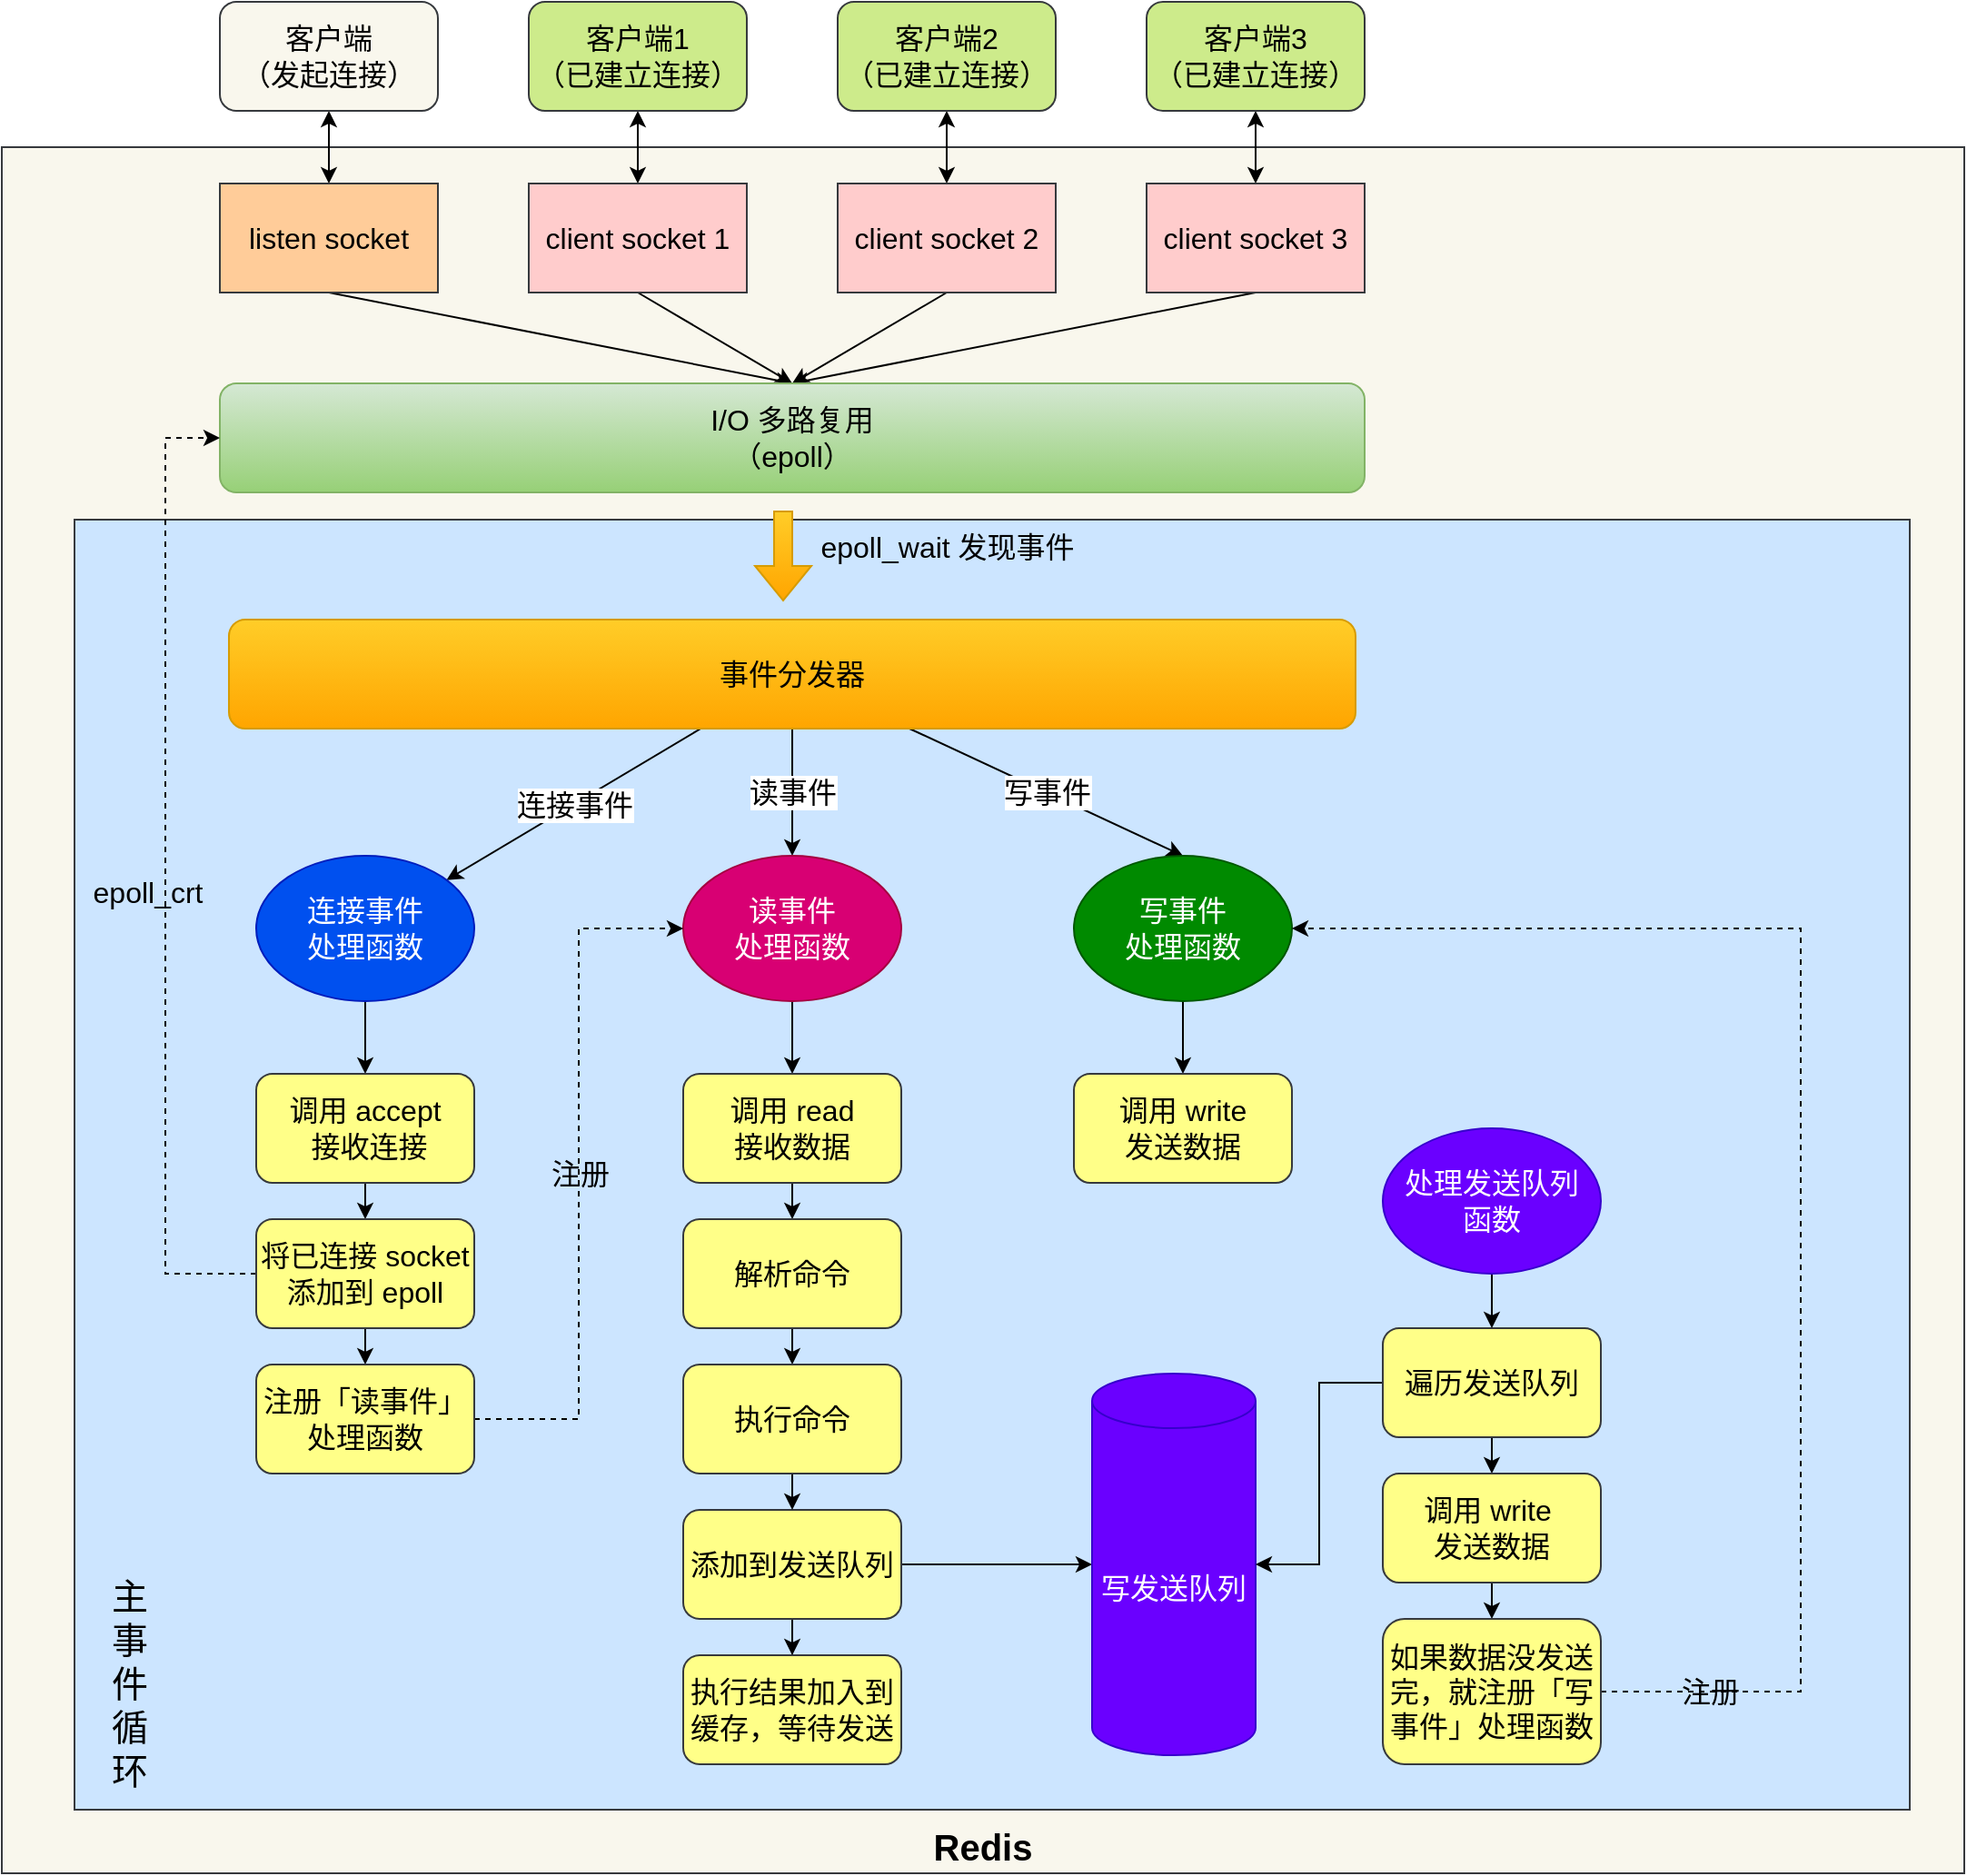 <mxfile version="20.0.4" type="github">
  <diagram id="9gkHI4vsH9qjdE6WEu2j" name="Page-1">
    <mxGraphModel dx="1968" dy="608" grid="1" gridSize="10" guides="1" tooltips="1" connect="1" arrows="1" fold="1" page="1" pageScale="1" pageWidth="827" pageHeight="1169" math="0" shadow="0">
      <root>
        <mxCell id="0" />
        <mxCell id="1" parent="0" />
        <mxCell id="A9LQamvl4RPl7JUWQ36L-68" value="Redis" style="rounded=0;whiteSpace=wrap;html=1;fontSize=20;fillColor=#f9f7ed;strokeColor=#36393d;verticalAlign=bottom;fontStyle=1" vertex="1" parent="1">
          <mxGeometry x="-10" y="170" width="1080" height="950" as="geometry" />
        </mxCell>
        <mxCell id="A9LQamvl4RPl7JUWQ36L-64" value="" style="whiteSpace=wrap;html=1;fontSize=16;rounded=0;fillColor=#cce5ff;strokeColor=#36393d;" vertex="1" parent="1">
          <mxGeometry x="30" y="375" width="1010" height="710" as="geometry" />
        </mxCell>
        <mxCell id="A9LQamvl4RPl7JUWQ36L-58" style="edgeStyle=orthogonalEdgeStyle;rounded=0;orthogonalLoop=1;jettySize=auto;html=1;entryX=0.5;entryY=0;entryDx=0;entryDy=0;fontSize=16;startArrow=classic;startFill=1;" edge="1" parent="1" source="A9LQamvl4RPl7JUWQ36L-1" target="A9LQamvl4RPl7JUWQ36L-5">
          <mxGeometry relative="1" as="geometry" />
        </mxCell>
        <mxCell id="A9LQamvl4RPl7JUWQ36L-1" value="客户端&lt;br style=&quot;font-size: 16px;&quot;&gt;（发起连接）" style="rounded=1;whiteSpace=wrap;html=1;fontSize=16;fillColor=#f9f7ed;strokeColor=#36393d;" vertex="1" parent="1">
          <mxGeometry x="110" y="90" width="120" height="60" as="geometry" />
        </mxCell>
        <mxCell id="A9LQamvl4RPl7JUWQ36L-59" style="edgeStyle=orthogonalEdgeStyle;rounded=0;orthogonalLoop=1;jettySize=auto;html=1;fontSize=16;startArrow=classic;startFill=1;" edge="1" parent="1" source="A9LQamvl4RPl7JUWQ36L-2" target="A9LQamvl4RPl7JUWQ36L-6">
          <mxGeometry relative="1" as="geometry" />
        </mxCell>
        <mxCell id="A9LQamvl4RPl7JUWQ36L-2" value="客户端1&lt;br style=&quot;font-size: 16px;&quot;&gt;（已建立连接）" style="rounded=1;whiteSpace=wrap;html=1;fontSize=16;fillColor=#cdeb8b;strokeColor=#36393d;" vertex="1" parent="1">
          <mxGeometry x="280" y="90" width="120" height="60" as="geometry" />
        </mxCell>
        <mxCell id="A9LQamvl4RPl7JUWQ36L-60" style="edgeStyle=orthogonalEdgeStyle;rounded=0;orthogonalLoop=1;jettySize=auto;html=1;entryX=0.5;entryY=0;entryDx=0;entryDy=0;fontSize=16;startArrow=classic;startFill=1;" edge="1" parent="1" source="A9LQamvl4RPl7JUWQ36L-3" target="A9LQamvl4RPl7JUWQ36L-7">
          <mxGeometry relative="1" as="geometry" />
        </mxCell>
        <mxCell id="A9LQamvl4RPl7JUWQ36L-3" value="客户端2&lt;br style=&quot;font-size: 16px;&quot;&gt;（已建立连接）" style="rounded=1;whiteSpace=wrap;html=1;fontSize=16;fillColor=#cdeb8b;strokeColor=#36393d;" vertex="1" parent="1">
          <mxGeometry x="450" y="90" width="120" height="60" as="geometry" />
        </mxCell>
        <mxCell id="A9LQamvl4RPl7JUWQ36L-61" style="edgeStyle=orthogonalEdgeStyle;rounded=0;orthogonalLoop=1;jettySize=auto;html=1;fontSize=16;startArrow=classic;startFill=1;" edge="1" parent="1" source="A9LQamvl4RPl7JUWQ36L-4" target="A9LQamvl4RPl7JUWQ36L-8">
          <mxGeometry relative="1" as="geometry" />
        </mxCell>
        <mxCell id="A9LQamvl4RPl7JUWQ36L-4" value="客户端3&lt;br style=&quot;font-size: 16px;&quot;&gt;（已建立连接）" style="rounded=1;whiteSpace=wrap;html=1;fontSize=16;fillColor=#cdeb8b;strokeColor=#36393d;" vertex="1" parent="1">
          <mxGeometry x="620" y="90" width="120" height="60" as="geometry" />
        </mxCell>
        <mxCell id="A9LQamvl4RPl7JUWQ36L-63" style="rounded=0;orthogonalLoop=1;jettySize=auto;html=1;fontSize=16;exitX=0.5;exitY=1;exitDx=0;exitDy=0;entryX=0.5;entryY=0;entryDx=0;entryDy=0;" edge="1" parent="1" source="A9LQamvl4RPl7JUWQ36L-5" target="A9LQamvl4RPl7JUWQ36L-9">
          <mxGeometry relative="1" as="geometry" />
        </mxCell>
        <mxCell id="A9LQamvl4RPl7JUWQ36L-5" value="listen socket" style="rounded=0;whiteSpace=wrap;html=1;fontSize=16;fillColor=#ffcc99;strokeColor=#36393d;" vertex="1" parent="1">
          <mxGeometry x="110" y="190" width="120" height="60" as="geometry" />
        </mxCell>
        <mxCell id="A9LQamvl4RPl7JUWQ36L-65" value="" style="edgeStyle=none;rounded=0;orthogonalLoop=1;jettySize=auto;html=1;fontSize=16;entryX=0.5;entryY=0;entryDx=0;entryDy=0;exitX=0.5;exitY=1;exitDx=0;exitDy=0;" edge="1" parent="1" source="A9LQamvl4RPl7JUWQ36L-6" target="A9LQamvl4RPl7JUWQ36L-9">
          <mxGeometry relative="1" as="geometry" />
        </mxCell>
        <mxCell id="A9LQamvl4RPl7JUWQ36L-6" value="client socket 1" style="rounded=0;whiteSpace=wrap;html=1;fontSize=16;fillColor=#ffcccc;strokeColor=#36393d;" vertex="1" parent="1">
          <mxGeometry x="280" y="190" width="120" height="60" as="geometry" />
        </mxCell>
        <mxCell id="A9LQamvl4RPl7JUWQ36L-66" style="edgeStyle=none;rounded=0;orthogonalLoop=1;jettySize=auto;html=1;entryX=0.5;entryY=0;entryDx=0;entryDy=0;fontSize=16;exitX=0.5;exitY=1;exitDx=0;exitDy=0;" edge="1" parent="1" source="A9LQamvl4RPl7JUWQ36L-7" target="A9LQamvl4RPl7JUWQ36L-9">
          <mxGeometry relative="1" as="geometry" />
        </mxCell>
        <mxCell id="A9LQamvl4RPl7JUWQ36L-7" value="client socket 2" style="rounded=0;whiteSpace=wrap;html=1;fontSize=16;fillColor=#ffcccc;strokeColor=#36393d;" vertex="1" parent="1">
          <mxGeometry x="450" y="190" width="120" height="60" as="geometry" />
        </mxCell>
        <mxCell id="A9LQamvl4RPl7JUWQ36L-67" style="edgeStyle=none;rounded=0;orthogonalLoop=1;jettySize=auto;html=1;entryX=0.5;entryY=0;entryDx=0;entryDy=0;fontSize=16;exitX=0.5;exitY=1;exitDx=0;exitDy=0;" edge="1" parent="1" source="A9LQamvl4RPl7JUWQ36L-8" target="A9LQamvl4RPl7JUWQ36L-9">
          <mxGeometry relative="1" as="geometry" />
        </mxCell>
        <mxCell id="A9LQamvl4RPl7JUWQ36L-8" value="client socket 3" style="rounded=0;whiteSpace=wrap;html=1;fontSize=16;fillColor=#ffcccc;strokeColor=#36393d;" vertex="1" parent="1">
          <mxGeometry x="620" y="190" width="120" height="60" as="geometry" />
        </mxCell>
        <mxCell id="A9LQamvl4RPl7JUWQ36L-9" value="I/O 多路复用&lt;br&gt;（epoll）" style="rounded=1;whiteSpace=wrap;html=1;fontSize=16;fillColor=#d5e8d4;gradientColor=#97d077;strokeColor=#82b366;" vertex="1" parent="1">
          <mxGeometry x="110" y="300" width="630" height="60" as="geometry" />
        </mxCell>
        <mxCell id="A9LQamvl4RPl7JUWQ36L-14" value="连接事件" style="rounded=0;orthogonalLoop=1;jettySize=auto;html=1;fontSize=16;" edge="1" parent="1" source="A9LQamvl4RPl7JUWQ36L-10" target="A9LQamvl4RPl7JUWQ36L-11">
          <mxGeometry relative="1" as="geometry" />
        </mxCell>
        <mxCell id="A9LQamvl4RPl7JUWQ36L-15" value="读事件" style="edgeStyle=none;rounded=0;orthogonalLoop=1;jettySize=auto;html=1;fontSize=16;" edge="1" parent="1" source="A9LQamvl4RPl7JUWQ36L-10" target="A9LQamvl4RPl7JUWQ36L-12">
          <mxGeometry relative="1" as="geometry" />
        </mxCell>
        <mxCell id="A9LQamvl4RPl7JUWQ36L-16" value="写事件" style="edgeStyle=none;rounded=0;orthogonalLoop=1;jettySize=auto;html=1;entryX=0.5;entryY=0;entryDx=0;entryDy=0;fontSize=16;" edge="1" parent="1" source="A9LQamvl4RPl7JUWQ36L-10" target="A9LQamvl4RPl7JUWQ36L-13">
          <mxGeometry relative="1" as="geometry" />
        </mxCell>
        <mxCell id="A9LQamvl4RPl7JUWQ36L-10" value="事件分发器" style="rounded=1;whiteSpace=wrap;html=1;fontSize=16;fillColor=#ffcd28;gradientColor=#ffa500;strokeColor=#d79b00;" vertex="1" parent="1">
          <mxGeometry x="115" y="430" width="620" height="60" as="geometry" />
        </mxCell>
        <mxCell id="A9LQamvl4RPl7JUWQ36L-44" style="edgeStyle=none;rounded=0;orthogonalLoop=1;jettySize=auto;html=1;entryX=0.5;entryY=0;entryDx=0;entryDy=0;fontSize=16;" edge="1" parent="1" source="A9LQamvl4RPl7JUWQ36L-11" target="A9LQamvl4RPl7JUWQ36L-18">
          <mxGeometry relative="1" as="geometry" />
        </mxCell>
        <mxCell id="A9LQamvl4RPl7JUWQ36L-11" value="连接事件&lt;br&gt;处理函数" style="ellipse;whiteSpace=wrap;html=1;fontSize=16;fillColor=#0050ef;fontColor=#ffffff;strokeColor=#001DBC;" vertex="1" parent="1">
          <mxGeometry x="130" y="560" width="120" height="80" as="geometry" />
        </mxCell>
        <mxCell id="A9LQamvl4RPl7JUWQ36L-43" style="rounded=0;orthogonalLoop=1;jettySize=auto;html=1;entryX=0.5;entryY=0;entryDx=0;entryDy=0;fontSize=16;" edge="1" parent="1" source="A9LQamvl4RPl7JUWQ36L-12" target="A9LQamvl4RPl7JUWQ36L-24">
          <mxGeometry relative="1" as="geometry" />
        </mxCell>
        <mxCell id="A9LQamvl4RPl7JUWQ36L-12" value="读事件&lt;br&gt;处理函数" style="ellipse;whiteSpace=wrap;html=1;fontSize=16;fillColor=#d80073;fontColor=#ffffff;strokeColor=#A50040;" vertex="1" parent="1">
          <mxGeometry x="365" y="560" width="120" height="80" as="geometry" />
        </mxCell>
        <mxCell id="A9LQamvl4RPl7JUWQ36L-45" style="edgeStyle=none;rounded=0;orthogonalLoop=1;jettySize=auto;html=1;fontSize=16;" edge="1" parent="1" source="A9LQamvl4RPl7JUWQ36L-13" target="A9LQamvl4RPl7JUWQ36L-39">
          <mxGeometry relative="1" as="geometry" />
        </mxCell>
        <mxCell id="A9LQamvl4RPl7JUWQ36L-13" value="写事件&lt;br&gt;处理函数" style="ellipse;whiteSpace=wrap;html=1;fontSize=16;fillColor=#008a00;fontColor=#ffffff;strokeColor=#005700;" vertex="1" parent="1">
          <mxGeometry x="580" y="560" width="120" height="80" as="geometry" />
        </mxCell>
        <mxCell id="A9LQamvl4RPl7JUWQ36L-20" style="edgeStyle=none;rounded=0;orthogonalLoop=1;jettySize=auto;html=1;entryX=0.5;entryY=0;entryDx=0;entryDy=0;fontSize=16;" edge="1" parent="1" source="A9LQamvl4RPl7JUWQ36L-18" target="A9LQamvl4RPl7JUWQ36L-19">
          <mxGeometry relative="1" as="geometry" />
        </mxCell>
        <mxCell id="A9LQamvl4RPl7JUWQ36L-18" value="调用 accept&lt;br&gt;&amp;nbsp;接收连接" style="rounded=1;whiteSpace=wrap;html=1;fontSize=16;fillColor=#ffff88;strokeColor=#36393d;" vertex="1" parent="1">
          <mxGeometry x="130" y="680" width="120" height="60" as="geometry" />
        </mxCell>
        <mxCell id="A9LQamvl4RPl7JUWQ36L-22" style="edgeStyle=none;rounded=0;orthogonalLoop=1;jettySize=auto;html=1;entryX=0.5;entryY=0;entryDx=0;entryDy=0;fontSize=16;" edge="1" parent="1" source="A9LQamvl4RPl7JUWQ36L-19" target="A9LQamvl4RPl7JUWQ36L-21">
          <mxGeometry relative="1" as="geometry" />
        </mxCell>
        <mxCell id="A9LQamvl4RPl7JUWQ36L-46" value="epoll_crt" style="edgeStyle=orthogonalEdgeStyle;rounded=0;orthogonalLoop=1;jettySize=auto;html=1;entryX=0;entryY=0.5;entryDx=0;entryDy=0;fontSize=16;dashed=1;labelBackgroundColor=none;" edge="1" parent="1" source="A9LQamvl4RPl7JUWQ36L-19" target="A9LQamvl4RPl7JUWQ36L-9">
          <mxGeometry x="-0.037" y="10" relative="1" as="geometry">
            <Array as="points">
              <mxPoint x="80" y="790" />
              <mxPoint x="80" y="330" />
            </Array>
            <mxPoint as="offset" />
          </mxGeometry>
        </mxCell>
        <mxCell id="A9LQamvl4RPl7JUWQ36L-19" value="将已连接 socket 添加到 epoll" style="rounded=1;whiteSpace=wrap;html=1;fontSize=16;fillColor=#ffff88;strokeColor=#36393d;" vertex="1" parent="1">
          <mxGeometry x="130" y="760" width="120" height="60" as="geometry" />
        </mxCell>
        <mxCell id="A9LQamvl4RPl7JUWQ36L-40" value="注册" style="edgeStyle=orthogonalEdgeStyle;rounded=0;orthogonalLoop=1;jettySize=auto;html=1;entryX=0;entryY=0.5;entryDx=0;entryDy=0;fontSize=16;exitX=1;exitY=0.5;exitDx=0;exitDy=0;dashed=1;labelBackgroundColor=none;" edge="1" parent="1" source="A9LQamvl4RPl7JUWQ36L-21" target="A9LQamvl4RPl7JUWQ36L-12">
          <mxGeometry relative="1" as="geometry" />
        </mxCell>
        <mxCell id="A9LQamvl4RPl7JUWQ36L-21" value="注册「读事件」处理函数" style="rounded=1;whiteSpace=wrap;html=1;fontSize=16;fillColor=#ffff88;strokeColor=#36393d;" vertex="1" parent="1">
          <mxGeometry x="130" y="840" width="120" height="60" as="geometry" />
        </mxCell>
        <mxCell id="A9LQamvl4RPl7JUWQ36L-23" style="edgeStyle=none;rounded=0;orthogonalLoop=1;jettySize=auto;html=1;entryX=0.5;entryY=0;entryDx=0;entryDy=0;fontSize=16;" edge="1" parent="1" source="A9LQamvl4RPl7JUWQ36L-24" target="A9LQamvl4RPl7JUWQ36L-26">
          <mxGeometry relative="1" as="geometry" />
        </mxCell>
        <mxCell id="A9LQamvl4RPl7JUWQ36L-24" value="调用 read &lt;br&gt;接收数据" style="rounded=1;whiteSpace=wrap;html=1;fontSize=16;fillColor=#ffff88;strokeColor=#36393d;" vertex="1" parent="1">
          <mxGeometry x="365" y="680" width="120" height="60" as="geometry" />
        </mxCell>
        <mxCell id="A9LQamvl4RPl7JUWQ36L-29" style="edgeStyle=none;rounded=0;orthogonalLoop=1;jettySize=auto;html=1;entryX=0.5;entryY=0;entryDx=0;entryDy=0;fontSize=16;" edge="1" parent="1" source="A9LQamvl4RPl7JUWQ36L-26" target="A9LQamvl4RPl7JUWQ36L-28">
          <mxGeometry relative="1" as="geometry" />
        </mxCell>
        <mxCell id="A9LQamvl4RPl7JUWQ36L-26" value="解析命令" style="rounded=1;whiteSpace=wrap;html=1;fontSize=16;fillColor=#ffff88;strokeColor=#36393d;" vertex="1" parent="1">
          <mxGeometry x="365" y="760" width="120" height="60" as="geometry" />
        </mxCell>
        <mxCell id="A9LQamvl4RPl7JUWQ36L-51" style="edgeStyle=orthogonalEdgeStyle;rounded=0;orthogonalLoop=1;jettySize=auto;html=1;entryX=0.5;entryY=0;entryDx=0;entryDy=0;fontSize=16;" edge="1" parent="1" source="A9LQamvl4RPl7JUWQ36L-27" target="A9LQamvl4RPl7JUWQ36L-50">
          <mxGeometry relative="1" as="geometry" />
        </mxCell>
        <mxCell id="A9LQamvl4RPl7JUWQ36L-52" style="edgeStyle=orthogonalEdgeStyle;rounded=0;orthogonalLoop=1;jettySize=auto;html=1;fontSize=16;" edge="1" parent="1" source="A9LQamvl4RPl7JUWQ36L-27" target="A9LQamvl4RPl7JUWQ36L-31">
          <mxGeometry relative="1" as="geometry" />
        </mxCell>
        <mxCell id="A9LQamvl4RPl7JUWQ36L-27" value="添加到发送队列" style="rounded=1;whiteSpace=wrap;html=1;fontSize=16;fillColor=#ffff88;strokeColor=#36393d;" vertex="1" parent="1">
          <mxGeometry x="365" y="920" width="120" height="60" as="geometry" />
        </mxCell>
        <mxCell id="A9LQamvl4RPl7JUWQ36L-30" style="edgeStyle=none;rounded=0;orthogonalLoop=1;jettySize=auto;html=1;fontSize=16;" edge="1" parent="1" source="A9LQamvl4RPl7JUWQ36L-28" target="A9LQamvl4RPl7JUWQ36L-27">
          <mxGeometry relative="1" as="geometry" />
        </mxCell>
        <mxCell id="A9LQamvl4RPl7JUWQ36L-28" value="执行命令" style="rounded=1;whiteSpace=wrap;html=1;fontSize=16;fillColor=#ffff88;strokeColor=#36393d;" vertex="1" parent="1">
          <mxGeometry x="365" y="840" width="120" height="60" as="geometry" />
        </mxCell>
        <mxCell id="A9LQamvl4RPl7JUWQ36L-31" value="写发送队列" style="shape=cylinder3;whiteSpace=wrap;html=1;boundedLbl=1;backgroundOutline=1;size=15;fontSize=16;fillColor=#6a00ff;strokeColor=#3700CC;fontColor=#ffffff;" vertex="1" parent="1">
          <mxGeometry x="590" y="845" width="90" height="210" as="geometry" />
        </mxCell>
        <mxCell id="A9LQamvl4RPl7JUWQ36L-32" style="edgeStyle=none;rounded=0;orthogonalLoop=1;jettySize=auto;html=1;entryX=0.5;entryY=0;entryDx=0;entryDy=0;fontSize=16;" edge="1" parent="1" source="A9LQamvl4RPl7JUWQ36L-33" target="A9LQamvl4RPl7JUWQ36L-35">
          <mxGeometry relative="1" as="geometry" />
        </mxCell>
        <mxCell id="A9LQamvl4RPl7JUWQ36L-54" style="edgeStyle=orthogonalEdgeStyle;rounded=0;orthogonalLoop=1;jettySize=auto;html=1;entryX=1;entryY=0.5;entryDx=0;entryDy=0;entryPerimeter=0;fontSize=16;" edge="1" parent="1" source="A9LQamvl4RPl7JUWQ36L-33" target="A9LQamvl4RPl7JUWQ36L-31">
          <mxGeometry relative="1" as="geometry" />
        </mxCell>
        <mxCell id="A9LQamvl4RPl7JUWQ36L-33" value="遍历发送队列" style="rounded=1;whiteSpace=wrap;html=1;fontSize=16;fillColor=#ffff88;strokeColor=#36393d;" vertex="1" parent="1">
          <mxGeometry x="750" y="820" width="120" height="60" as="geometry" />
        </mxCell>
        <mxCell id="A9LQamvl4RPl7JUWQ36L-34" style="edgeStyle=none;rounded=0;orthogonalLoop=1;jettySize=auto;html=1;entryX=0.5;entryY=0;entryDx=0;entryDy=0;fontSize=16;" edge="1" parent="1" source="A9LQamvl4RPl7JUWQ36L-35" target="A9LQamvl4RPl7JUWQ36L-38">
          <mxGeometry relative="1" as="geometry" />
        </mxCell>
        <mxCell id="A9LQamvl4RPl7JUWQ36L-35" value="调用 write&amp;nbsp;&lt;br&gt;发送数据" style="rounded=1;whiteSpace=wrap;html=1;fontSize=16;fillColor=#ffff88;strokeColor=#36393d;" vertex="1" parent="1">
          <mxGeometry x="750" y="900" width="120" height="60" as="geometry" />
        </mxCell>
        <mxCell id="A9LQamvl4RPl7JUWQ36L-41" value="注册" style="edgeStyle=orthogonalEdgeStyle;rounded=0;orthogonalLoop=1;jettySize=auto;html=1;entryX=1;entryY=0.5;entryDx=0;entryDy=0;dashed=1;fontSize=16;labelBackgroundColor=none;exitX=1;exitY=0.5;exitDx=0;exitDy=0;" edge="1" parent="1" source="A9LQamvl4RPl7JUWQ36L-38" target="A9LQamvl4RPl7JUWQ36L-13">
          <mxGeometry x="-0.853" relative="1" as="geometry">
            <mxPoint x="910" y="1020" as="sourcePoint" />
            <Array as="points">
              <mxPoint x="980" y="1020" />
              <mxPoint x="980" y="600" />
            </Array>
            <mxPoint as="offset" />
          </mxGeometry>
        </mxCell>
        <mxCell id="A9LQamvl4RPl7JUWQ36L-38" value="如果数据没发送完，就注册「写事件」处理函数" style="rounded=1;whiteSpace=wrap;html=1;fontSize=16;fillColor=#ffff88;strokeColor=#36393d;" vertex="1" parent="1">
          <mxGeometry x="750" y="980" width="120" height="80" as="geometry" />
        </mxCell>
        <mxCell id="A9LQamvl4RPl7JUWQ36L-39" value="调用 write &lt;br&gt;发送数据" style="rounded=1;whiteSpace=wrap;html=1;fontSize=16;fillColor=#ffff88;strokeColor=#36393d;" vertex="1" parent="1">
          <mxGeometry x="580" y="680" width="120" height="60" as="geometry" />
        </mxCell>
        <mxCell id="A9LQamvl4RPl7JUWQ36L-48" value="" style="shape=flexArrow;endArrow=classic;html=1;rounded=0;fontSize=16;fillColor=#ffcd28;gradientColor=#ffa500;strokeColor=#d79b00;" edge="1" parent="1">
          <mxGeometry width="50" height="50" relative="1" as="geometry">
            <mxPoint x="420" y="370" as="sourcePoint" />
            <mxPoint x="420" y="420" as="targetPoint" />
          </mxGeometry>
        </mxCell>
        <mxCell id="A9LQamvl4RPl7JUWQ36L-49" value="epoll_wait 发现事件" style="text;html=1;align=center;verticalAlign=middle;resizable=0;points=[];autosize=1;strokeColor=none;fillColor=none;fontSize=16;" vertex="1" parent="1">
          <mxGeometry x="430" y="375" width="160" height="30" as="geometry" />
        </mxCell>
        <mxCell id="A9LQamvl4RPl7JUWQ36L-50" value="执行结果加入到缓存，等待发送" style="rounded=1;whiteSpace=wrap;html=1;fontSize=16;fillColor=#ffff88;strokeColor=#36393d;" vertex="1" parent="1">
          <mxGeometry x="365" y="1000" width="120" height="60" as="geometry" />
        </mxCell>
        <mxCell id="A9LQamvl4RPl7JUWQ36L-57" style="edgeStyle=orthogonalEdgeStyle;rounded=0;orthogonalLoop=1;jettySize=auto;html=1;entryX=0.5;entryY=0;entryDx=0;entryDy=0;fontSize=16;" edge="1" parent="1" source="A9LQamvl4RPl7JUWQ36L-55" target="A9LQamvl4RPl7JUWQ36L-33">
          <mxGeometry relative="1" as="geometry" />
        </mxCell>
        <mxCell id="A9LQamvl4RPl7JUWQ36L-55" value="处理发送队列&lt;br&gt;函数" style="ellipse;whiteSpace=wrap;html=1;fontSize=16;fillColor=#6a00ff;fontColor=#ffffff;strokeColor=#3700CC;" vertex="1" parent="1">
          <mxGeometry x="750" y="710" width="120" height="80" as="geometry" />
        </mxCell>
        <mxCell id="A9LQamvl4RPl7JUWQ36L-72" value="主&lt;br&gt;事&lt;br&gt;件&lt;br&gt;循&lt;br&gt;环" style="text;html=1;align=center;verticalAlign=middle;resizable=0;points=[];autosize=1;strokeColor=none;fillColor=none;fontSize=20;" vertex="1" parent="1">
          <mxGeometry x="40" y="950" width="40" height="130" as="geometry" />
        </mxCell>
      </root>
    </mxGraphModel>
  </diagram>
</mxfile>
